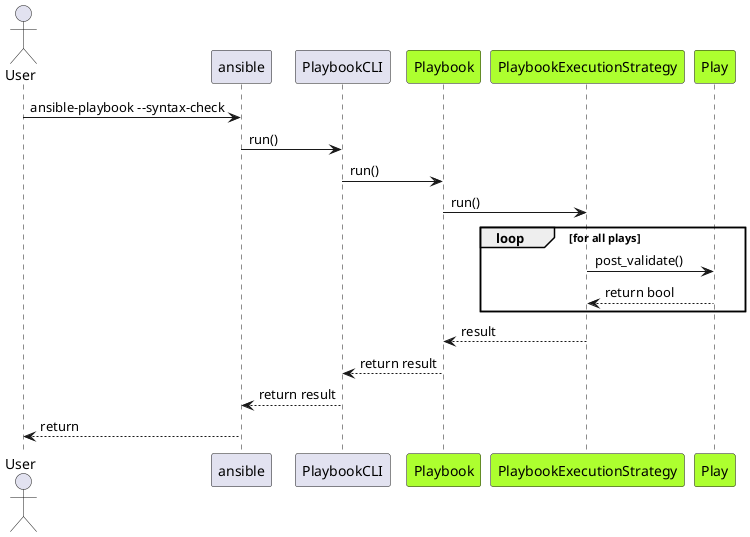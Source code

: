@startuml
actor User
User->ansible: ansible-playbook --syntax-check
ansible->PlaybookCLI: run()
participant Playbook #GreenYellow
participant PlaybookExecutionStrategy #GreenYellow
participant Play #GreenYellow
PlaybookCLI->Playbook:run()
Playbook->PlaybookExecutionStrategy:run()
loop for all plays
    PlaybookExecutionStrategy->Play: post_validate()
    Play-->PlaybookExecutionStrategy: return bool
end
PlaybookExecutionStrategy --> Playbook: result
Playbook-->PlaybookCLI: return result
PlaybookCLI-->ansible: return result
ansible-->User: return
@enduml